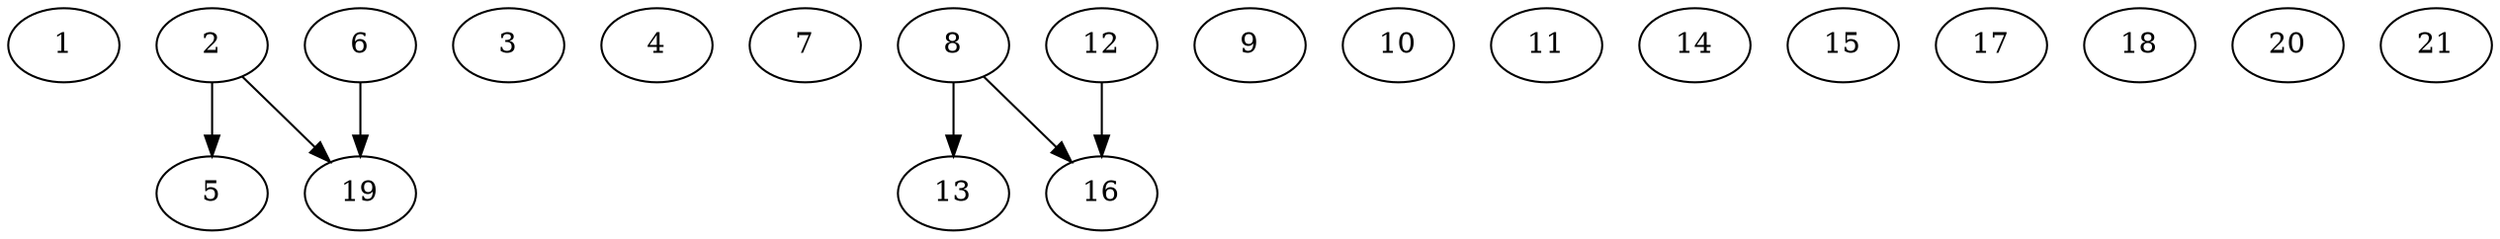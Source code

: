 digraph "2p_Random_Nodes_21_Density_0.29_CCR_2.00_WeightType_Random-output.dot" {
	1 [Weight=5, Start=32, Processor=0];
	2 [Weight=8, Start=24, Processor=0];
	5 [Weight=3, Start=52, Processor=1];
	2 -> 5 [Weight=18];
	6 [Weight=4, Start=11, Processor=0];
	19 [Weight=7, Start=47, Processor=0];
	2 -> 19 [Weight=12];
	6 -> 19 [Weight=54];
	3 [Weight=7, Start=23, Processor=1];
	4 [Weight=7, Start=41, Processor=1];
	7 [Weight=8, Start=0, Processor=1];
	8 [Weight=6, Start=17, Processor=1];
	13 [Weight=9, Start=30, Processor=1];
	8 -> 13 [Weight=60];
	12 [Weight=4, Start=15, Processor=0];
	16 [Weight=5, Start=55, Processor=1];
	12 -> 16 [Weight=36];
	8 -> 16 [Weight=60];
	9 [Weight=7, Start=10, Processor=1];
	10 [Weight=9, Start=0, Processor=0];
	11 [Weight=6, Start=54, Processor=0];
	14 [Weight=2, Start=39, Processor=1];
	15 [Weight=10, Start=37, Processor=0];
	17 [Weight=2, Start=8, Processor=1];
	18 [Weight=2, Start=9, Processor=0];
	20 [Weight=5, Start=19, Processor=0];
	21 [Weight=4, Start=48, Processor=1];
}
